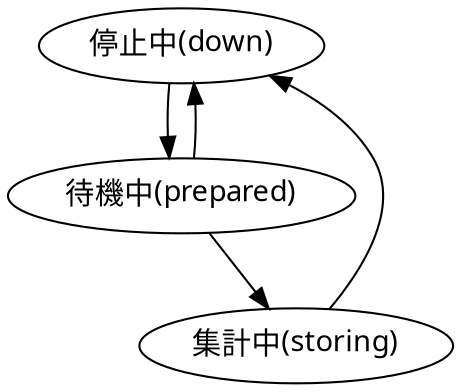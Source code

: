 digraph servs_states {
    down      [label = "停止中(down)", fontname="Takaoゴシック"];
    prepared  [label = "待機中(prepared)", fontname="Takaoゴシック"];
    storing   [label = "集計中(storing)", fontname="Takaoゴシック"];
    

    down -> prepared;
    prepared -> storing;
    storing -> down;
    prepared -> down;
}